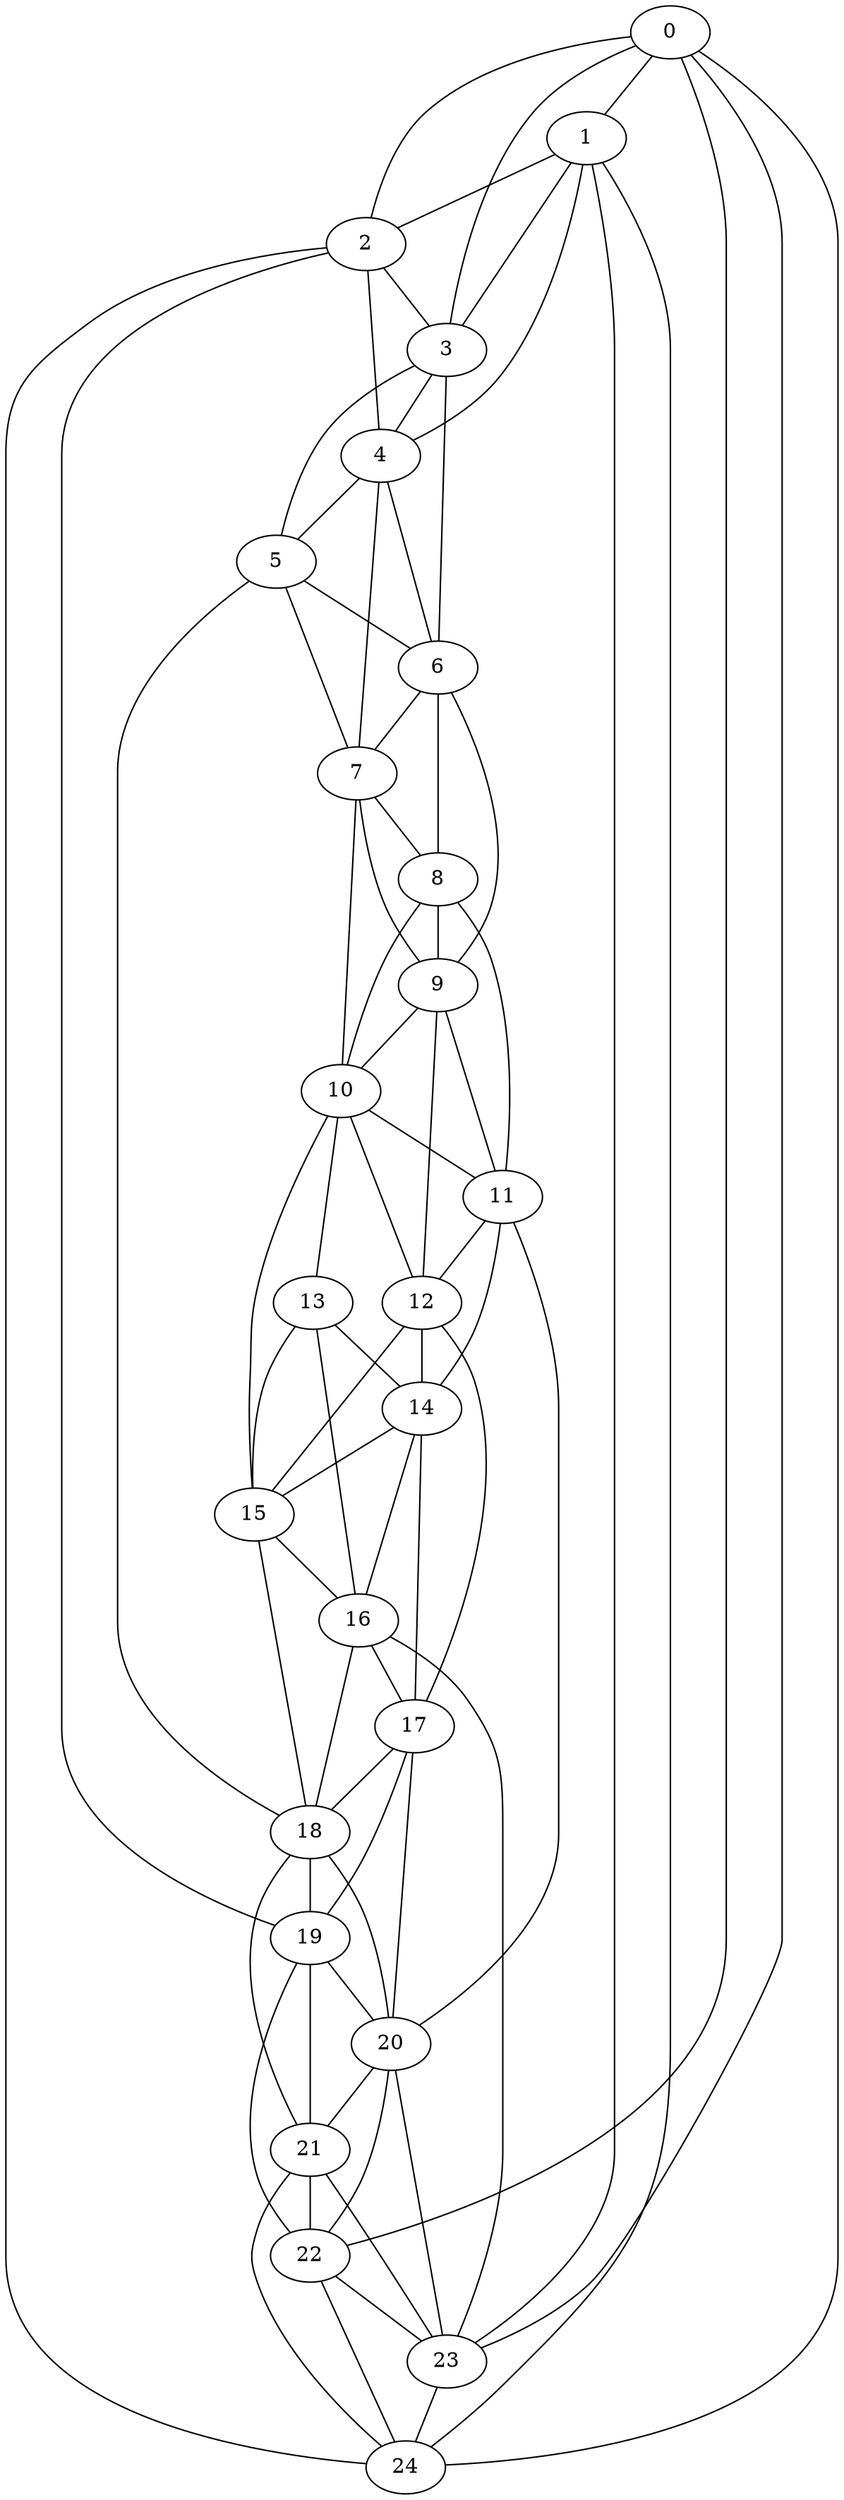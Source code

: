strict graph "watts_strogatz_graph(25,6,0.1)" {
0;
1;
2;
3;
4;
5;
6;
7;
8;
9;
10;
11;
12;
13;
14;
15;
16;
17;
18;
19;
20;
21;
22;
23;
24;
0 -- 1  [is_available=True, prob="0.812774639164"];
0 -- 2  [is_available=True, prob="0.108443973796"];
0 -- 3  [is_available=True, prob="0.242168957859"];
0 -- 22  [is_available=True, prob="0.533614769055"];
0 -- 23  [is_available=True, prob="0.301208190115"];
0 -- 24  [is_available=True, prob="0.381365306833"];
1 -- 2  [is_available=True, prob="0.148194067746"];
1 -- 3  [is_available=True, prob="0.519026712964"];
1 -- 4  [is_available=True, prob="0.206723231364"];
1 -- 23  [is_available=True, prob="0.131453722788"];
1 -- 24  [is_available=True, prob="0.0764399417695"];
2 -- 3  [is_available=True, prob="1.0"];
2 -- 4  [is_available=True, prob="1.0"];
2 -- 19  [is_available=True, prob="0.592543516484"];
2 -- 24  [is_available=True, prob="0.429213952221"];
3 -- 4  [is_available=True, prob="0.54735852751"];
3 -- 5  [is_available=True, prob="0.873379624506"];
3 -- 6  [is_available=True, prob="1.0"];
4 -- 5  [is_available=True, prob="0.728551627269"];
4 -- 6  [is_available=True, prob="1.0"];
4 -- 7  [is_available=True, prob="1.0"];
5 -- 6  [is_available=True, prob="0.0520998393613"];
5 -- 7  [is_available=True, prob="1.0"];
5 -- 18  [is_available=True, prob="0.500757001487"];
6 -- 7  [is_available=True, prob="0.932585557439"];
6 -- 8  [is_available=True, prob="0.0781860201731"];
6 -- 9  [is_available=True, prob="0.952859511196"];
7 -- 8  [is_available=True, prob="0.197240832321"];
7 -- 9  [is_available=True, prob="1.0"];
7 -- 10  [is_available=True, prob="0.676114007777"];
8 -- 9  [is_available=True, prob="1.0"];
8 -- 10  [is_available=True, prob="0.0475440341639"];
8 -- 11  [is_available=True, prob="0.816804266697"];
9 -- 10  [is_available=True, prob="1.0"];
9 -- 11  [is_available=True, prob="0.187236224385"];
9 -- 12  [is_available=True, prob="0.641066398709"];
10 -- 11  [is_available=True, prob="0.346602154588"];
10 -- 12  [is_available=True, prob="0.038901991583"];
10 -- 13  [is_available=True, prob="1.0"];
10 -- 15  [is_available=True, prob="1.0"];
11 -- 12  [is_available=True, prob="0.501355913219"];
11 -- 14  [is_available=True, prob="1.0"];
11 -- 20  [is_available=True, prob="0.583925854771"];
12 -- 14  [is_available=True, prob="1.0"];
12 -- 15  [is_available=True, prob="0.755014047063"];
12 -- 17  [is_available=True, prob="0.997286547751"];
13 -- 14  [is_available=True, prob="0.118145486448"];
13 -- 15  [is_available=True, prob="1.0"];
13 -- 16  [is_available=True, prob="0.206482741491"];
14 -- 15  [is_available=True, prob="1.0"];
14 -- 16  [is_available=True, prob="0.501591703609"];
14 -- 17  [is_available=True, prob="0.559020170172"];
15 -- 16  [is_available=True, prob="1.0"];
15 -- 18  [is_available=True, prob="0.379119449056"];
16 -- 17  [is_available=True, prob="0.76749822205"];
16 -- 18  [is_available=True, prob="0.679564541538"];
16 -- 23  [is_available=True, prob="0.844050417981"];
17 -- 18  [is_available=True, prob="0.10484810455"];
17 -- 19  [is_available=True, prob="0.9503058978"];
17 -- 20  [is_available=True, prob="0.216527097337"];
18 -- 19  [is_available=True, prob="0.933923300289"];
18 -- 20  [is_available=True, prob="1.0"];
18 -- 21  [is_available=True, prob="0.759930425712"];
19 -- 20  [is_available=True, prob="0.843200708465"];
19 -- 21  [is_available=True, prob="0.71600065794"];
19 -- 22  [is_available=True, prob="0.171684869504"];
20 -- 21  [is_available=True, prob="0.829379648762"];
20 -- 22  [is_available=True, prob="0.326394856322"];
20 -- 23  [is_available=True, prob="0.433285821728"];
21 -- 22  [is_available=True, prob="0.237110007883"];
21 -- 23  [is_available=True, prob="0.44719102868"];
21 -- 24  [is_available=True, prob="0.919762811025"];
22 -- 23  [is_available=True, prob="0.0492414274464"];
22 -- 24  [is_available=True, prob="1.0"];
23 -- 24  [is_available=True, prob="0.3309164336"];
}
